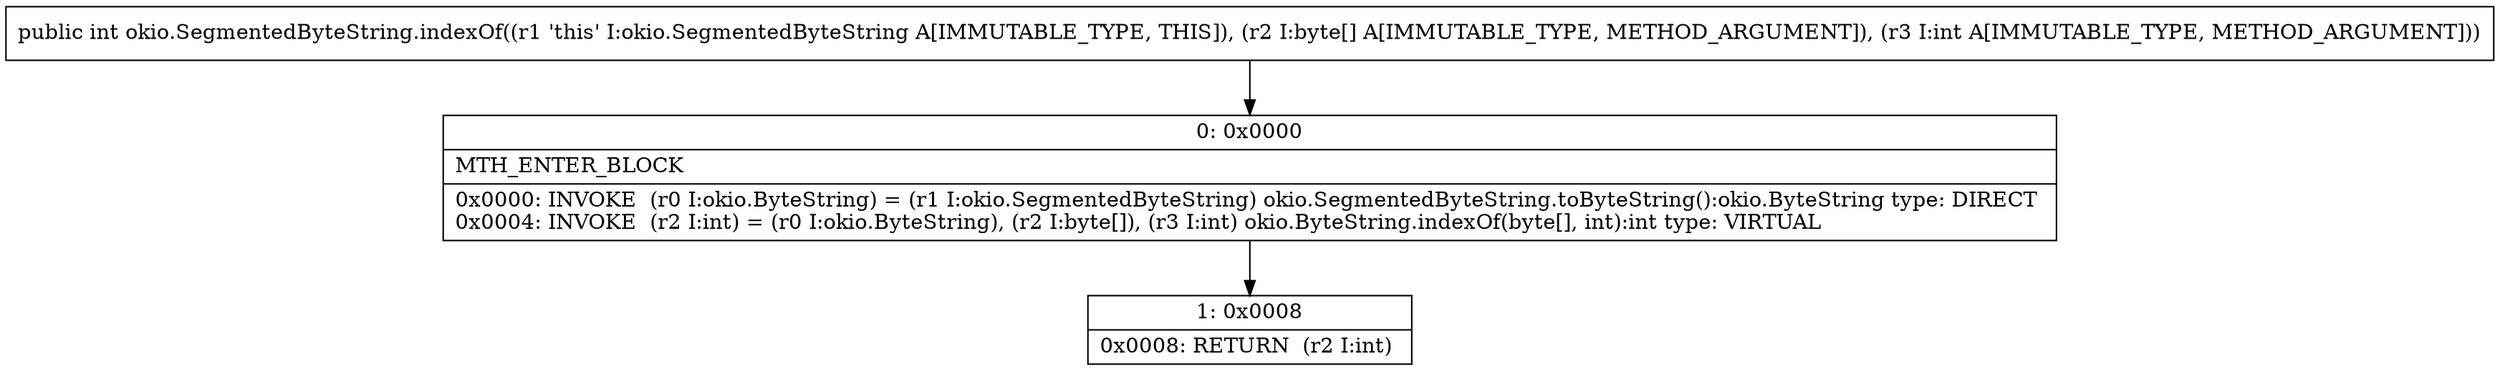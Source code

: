 digraph "CFG forokio.SegmentedByteString.indexOf([BI)I" {
Node_0 [shape=record,label="{0\:\ 0x0000|MTH_ENTER_BLOCK\l|0x0000: INVOKE  (r0 I:okio.ByteString) = (r1 I:okio.SegmentedByteString) okio.SegmentedByteString.toByteString():okio.ByteString type: DIRECT \l0x0004: INVOKE  (r2 I:int) = (r0 I:okio.ByteString), (r2 I:byte[]), (r3 I:int) okio.ByteString.indexOf(byte[], int):int type: VIRTUAL \l}"];
Node_1 [shape=record,label="{1\:\ 0x0008|0x0008: RETURN  (r2 I:int) \l}"];
MethodNode[shape=record,label="{public int okio.SegmentedByteString.indexOf((r1 'this' I:okio.SegmentedByteString A[IMMUTABLE_TYPE, THIS]), (r2 I:byte[] A[IMMUTABLE_TYPE, METHOD_ARGUMENT]), (r3 I:int A[IMMUTABLE_TYPE, METHOD_ARGUMENT])) }"];
MethodNode -> Node_0;
Node_0 -> Node_1;
}

